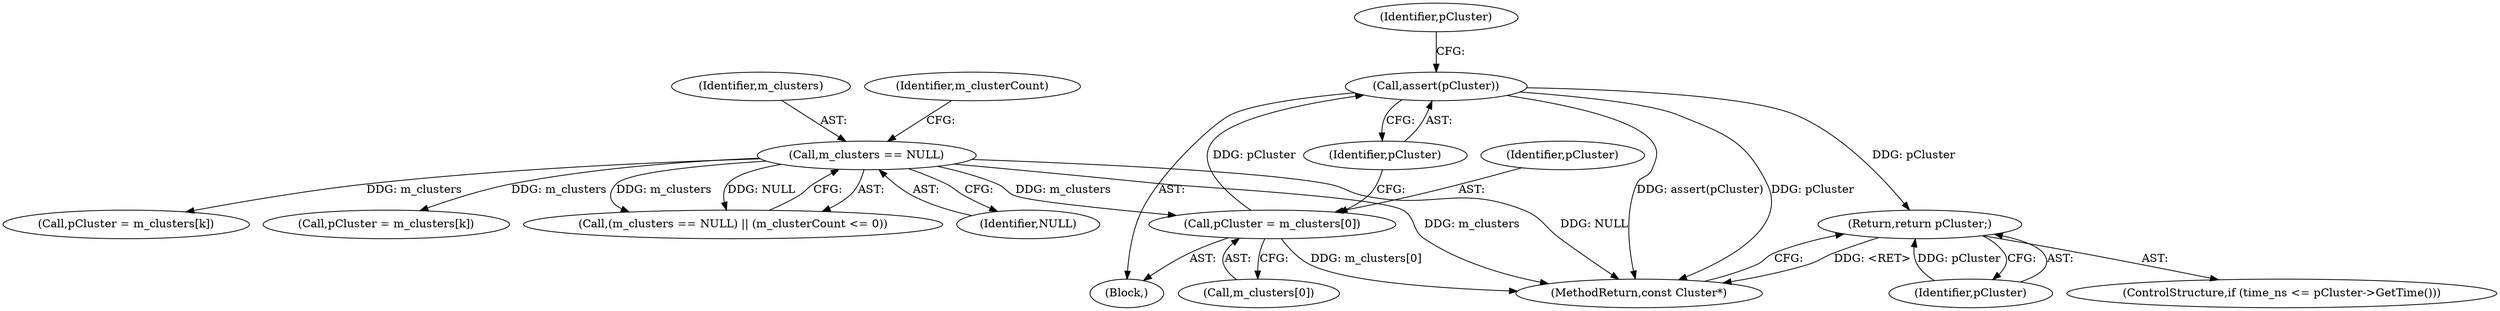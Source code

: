 digraph "1_Android_04839626ed859623901ebd3a5fd483982186b59d_41@API" {
"1000120" [label="(Call,assert(pCluster))"];
"1000115" [label="(Call,pCluster = m_clusters[0])"];
"1000105" [label="(Call,m_clusters == NULL)"];
"1000132" [label="(Return,return pCluster;)"];
"1000115" [label="(Call,pCluster = m_clusters[0])"];
"1000133" [label="(Identifier,pCluster)"];
"1000104" [label="(Call,(m_clusters == NULL) || (m_clusterCount <= 0))"];
"1000114" [label="(Block,)"];
"1000132" [label="(Return,return pCluster;)"];
"1000117" [label="(Call,m_clusters[0])"];
"1000125" [label="(Identifier,pCluster)"];
"1000107" [label="(Identifier,NULL)"];
"1000109" [label="(Identifier,m_clusterCount)"];
"1000213" [label="(Call,pCluster = m_clusters[k])"];
"1000105" [label="(Call,m_clusters == NULL)"];
"1000128" [label="(ControlStructure,if (time_ns <= pCluster->GetTime()))"];
"1000120" [label="(Call,assert(pCluster))"];
"1000161" [label="(Call,pCluster = m_clusters[k])"];
"1000106" [label="(Identifier,m_clusters)"];
"1000121" [label="(Identifier,pCluster)"];
"1000232" [label="(MethodReturn,const Cluster*)"];
"1000116" [label="(Identifier,pCluster)"];
"1000120" -> "1000114"  [label="AST: "];
"1000120" -> "1000121"  [label="CFG: "];
"1000121" -> "1000120"  [label="AST: "];
"1000125" -> "1000120"  [label="CFG: "];
"1000120" -> "1000232"  [label="DDG: pCluster"];
"1000120" -> "1000232"  [label="DDG: assert(pCluster)"];
"1000115" -> "1000120"  [label="DDG: pCluster"];
"1000120" -> "1000132"  [label="DDG: pCluster"];
"1000115" -> "1000114"  [label="AST: "];
"1000115" -> "1000117"  [label="CFG: "];
"1000116" -> "1000115"  [label="AST: "];
"1000117" -> "1000115"  [label="AST: "];
"1000121" -> "1000115"  [label="CFG: "];
"1000115" -> "1000232"  [label="DDG: m_clusters[0]"];
"1000105" -> "1000115"  [label="DDG: m_clusters"];
"1000105" -> "1000104"  [label="AST: "];
"1000105" -> "1000107"  [label="CFG: "];
"1000106" -> "1000105"  [label="AST: "];
"1000107" -> "1000105"  [label="AST: "];
"1000109" -> "1000105"  [label="CFG: "];
"1000104" -> "1000105"  [label="CFG: "];
"1000105" -> "1000232"  [label="DDG: NULL"];
"1000105" -> "1000232"  [label="DDG: m_clusters"];
"1000105" -> "1000104"  [label="DDG: m_clusters"];
"1000105" -> "1000104"  [label="DDG: NULL"];
"1000105" -> "1000161"  [label="DDG: m_clusters"];
"1000105" -> "1000213"  [label="DDG: m_clusters"];
"1000132" -> "1000128"  [label="AST: "];
"1000132" -> "1000133"  [label="CFG: "];
"1000133" -> "1000132"  [label="AST: "];
"1000232" -> "1000132"  [label="CFG: "];
"1000132" -> "1000232"  [label="DDG: <RET>"];
"1000133" -> "1000132"  [label="DDG: pCluster"];
}
